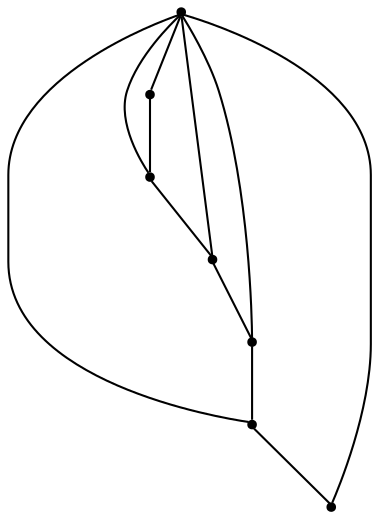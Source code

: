graph {
  node [shape=point,comment="{\"directed\":false,\"doi\":\"10.1007/978-3-030-68766-3_7\",\"figure\":\"10 (3)\"}"]

  v0 [pos="568.9864908472964,1975.8159837359105"]
  v1 [pos="590.1564740441178,1903.717903010579"]
  v2 [pos="512.2024233221271,2025.020130108057"]
  v3 [pos="456.8019364348853,1903.717903010579"]
  v4 [pos="437.82390958452834,2035.7122325325329"]
  v5 [pos="328.8482095458544,1941.2858612912244"]
  v6 [pos="369.4755172914307,2004.4993500068465"]

  v0 -- v1 [id="-1",pos="568.9864908472964,1975.8159837359105 590.1564740441178,1903.717903010579 590.1564740441178,1903.717903010579 590.1564740441178,1903.717903010579"]
  v5 -- v6 [id="-2",pos="328.8482095458544,1941.2858612912244 369.4755172914307,2004.4993500068465 369.4755172914307,2004.4993500068465 369.4755172914307,2004.4993500068465"]
  v6 -- v4 [id="-3",pos="369.4755172914307,2004.4993500068465 437.82390958452834,2035.7122325325329 437.82390958452834,2035.7122325325329 437.82390958452834,2035.7122325325329"]
  v4 -- v2 [id="-4",pos="437.82390958452834,2035.7122325325329 512.2024233221271,2025.020130108057 512.2024233221271,2025.020130108057 512.2024233221271,2025.020130108057"]
  v2 -- v0 [id="-5",pos="512.2024233221271,2025.020130108057 568.9864908472964,1975.8159837359105 568.9864908472964,1975.8159837359105 568.9864908472964,1975.8159837359105"]
  v3 -- v4 [id="-6",pos="456.8019364348853,1903.717903010579 437.82390958452834,2035.7122325325329 437.82390958452834,2035.7122325325329 437.82390958452834,2035.7122325325329"]
  v3 -- v2 [id="-7",pos="456.8019364348853,1903.717903010579 512.2024233221271,2025.020130108057 512.2024233221271,2025.020130108057 512.2024233221271,2025.020130108057"]
  v3 -- v0 [id="-8",pos="456.8019364348853,1903.717903010579 568.9864908472964,1975.8159837359105 568.9864908472964,1975.8159837359105 568.9864908472964,1975.8159837359105"]
  v3 -- v1 [id="-9",pos="456.8019364348853,1903.717903010579 590.1564740441178,1903.717903010579 590.1564740441178,1903.717903010579 590.1564740441178,1903.717903010579"]
  v3 -- v6 [id="-10",pos="456.8019364348853,1903.717903010579 369.4755172914307,2004.4993500068465 369.4755172914307,2004.4993500068465 369.4755172914307,2004.4993500068465"]
  v3 -- v5 [id="-11",pos="456.8019364348853,1903.717903010579 328.8482095458544,1941.2858612912244 328.8482095458544,1941.2858612912244 328.8482095458544,1941.2858612912244"]
}
